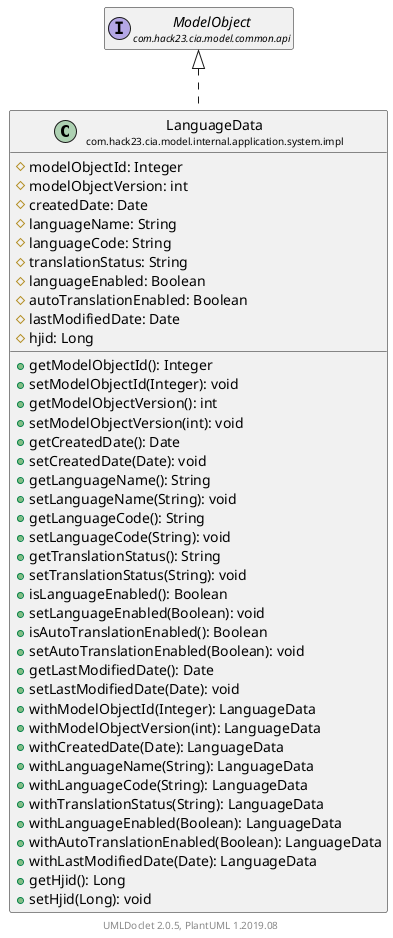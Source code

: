 @startuml
    set namespaceSeparator none
    hide empty fields
    hide empty methods

    class "<size:14>LanguageData\n<size:10>com.hack23.cia.model.internal.application.system.impl" as com.hack23.cia.model.internal.application.system.impl.LanguageData [[LanguageData.html]] {
        #modelObjectId: Integer
        #modelObjectVersion: int
        #createdDate: Date
        #languageName: String
        #languageCode: String
        #translationStatus: String
        #languageEnabled: Boolean
        #autoTranslationEnabled: Boolean
        #lastModifiedDate: Date
        #hjid: Long
        +getModelObjectId(): Integer
        +setModelObjectId(Integer): void
        +getModelObjectVersion(): int
        +setModelObjectVersion(int): void
        +getCreatedDate(): Date
        +setCreatedDate(Date): void
        +getLanguageName(): String
        +setLanguageName(String): void
        +getLanguageCode(): String
        +setLanguageCode(String): void
        +getTranslationStatus(): String
        +setTranslationStatus(String): void
        +isLanguageEnabled(): Boolean
        +setLanguageEnabled(Boolean): void
        +isAutoTranslationEnabled(): Boolean
        +setAutoTranslationEnabled(Boolean): void
        +getLastModifiedDate(): Date
        +setLastModifiedDate(Date): void
        +withModelObjectId(Integer): LanguageData
        +withModelObjectVersion(int): LanguageData
        +withCreatedDate(Date): LanguageData
        +withLanguageName(String): LanguageData
        +withLanguageCode(String): LanguageData
        +withTranslationStatus(String): LanguageData
        +withLanguageEnabled(Boolean): LanguageData
        +withAutoTranslationEnabled(Boolean): LanguageData
        +withLastModifiedDate(Date): LanguageData
        +getHjid(): Long
        +setHjid(Long): void
    }

    interface "<size:14>ModelObject\n<size:10>com.hack23.cia.model.common.api" as com.hack23.cia.model.common.api.ModelObject

    com.hack23.cia.model.common.api.ModelObject <|.. com.hack23.cia.model.internal.application.system.impl.LanguageData

    center footer UMLDoclet 2.0.5, PlantUML 1.2019.08
@enduml
